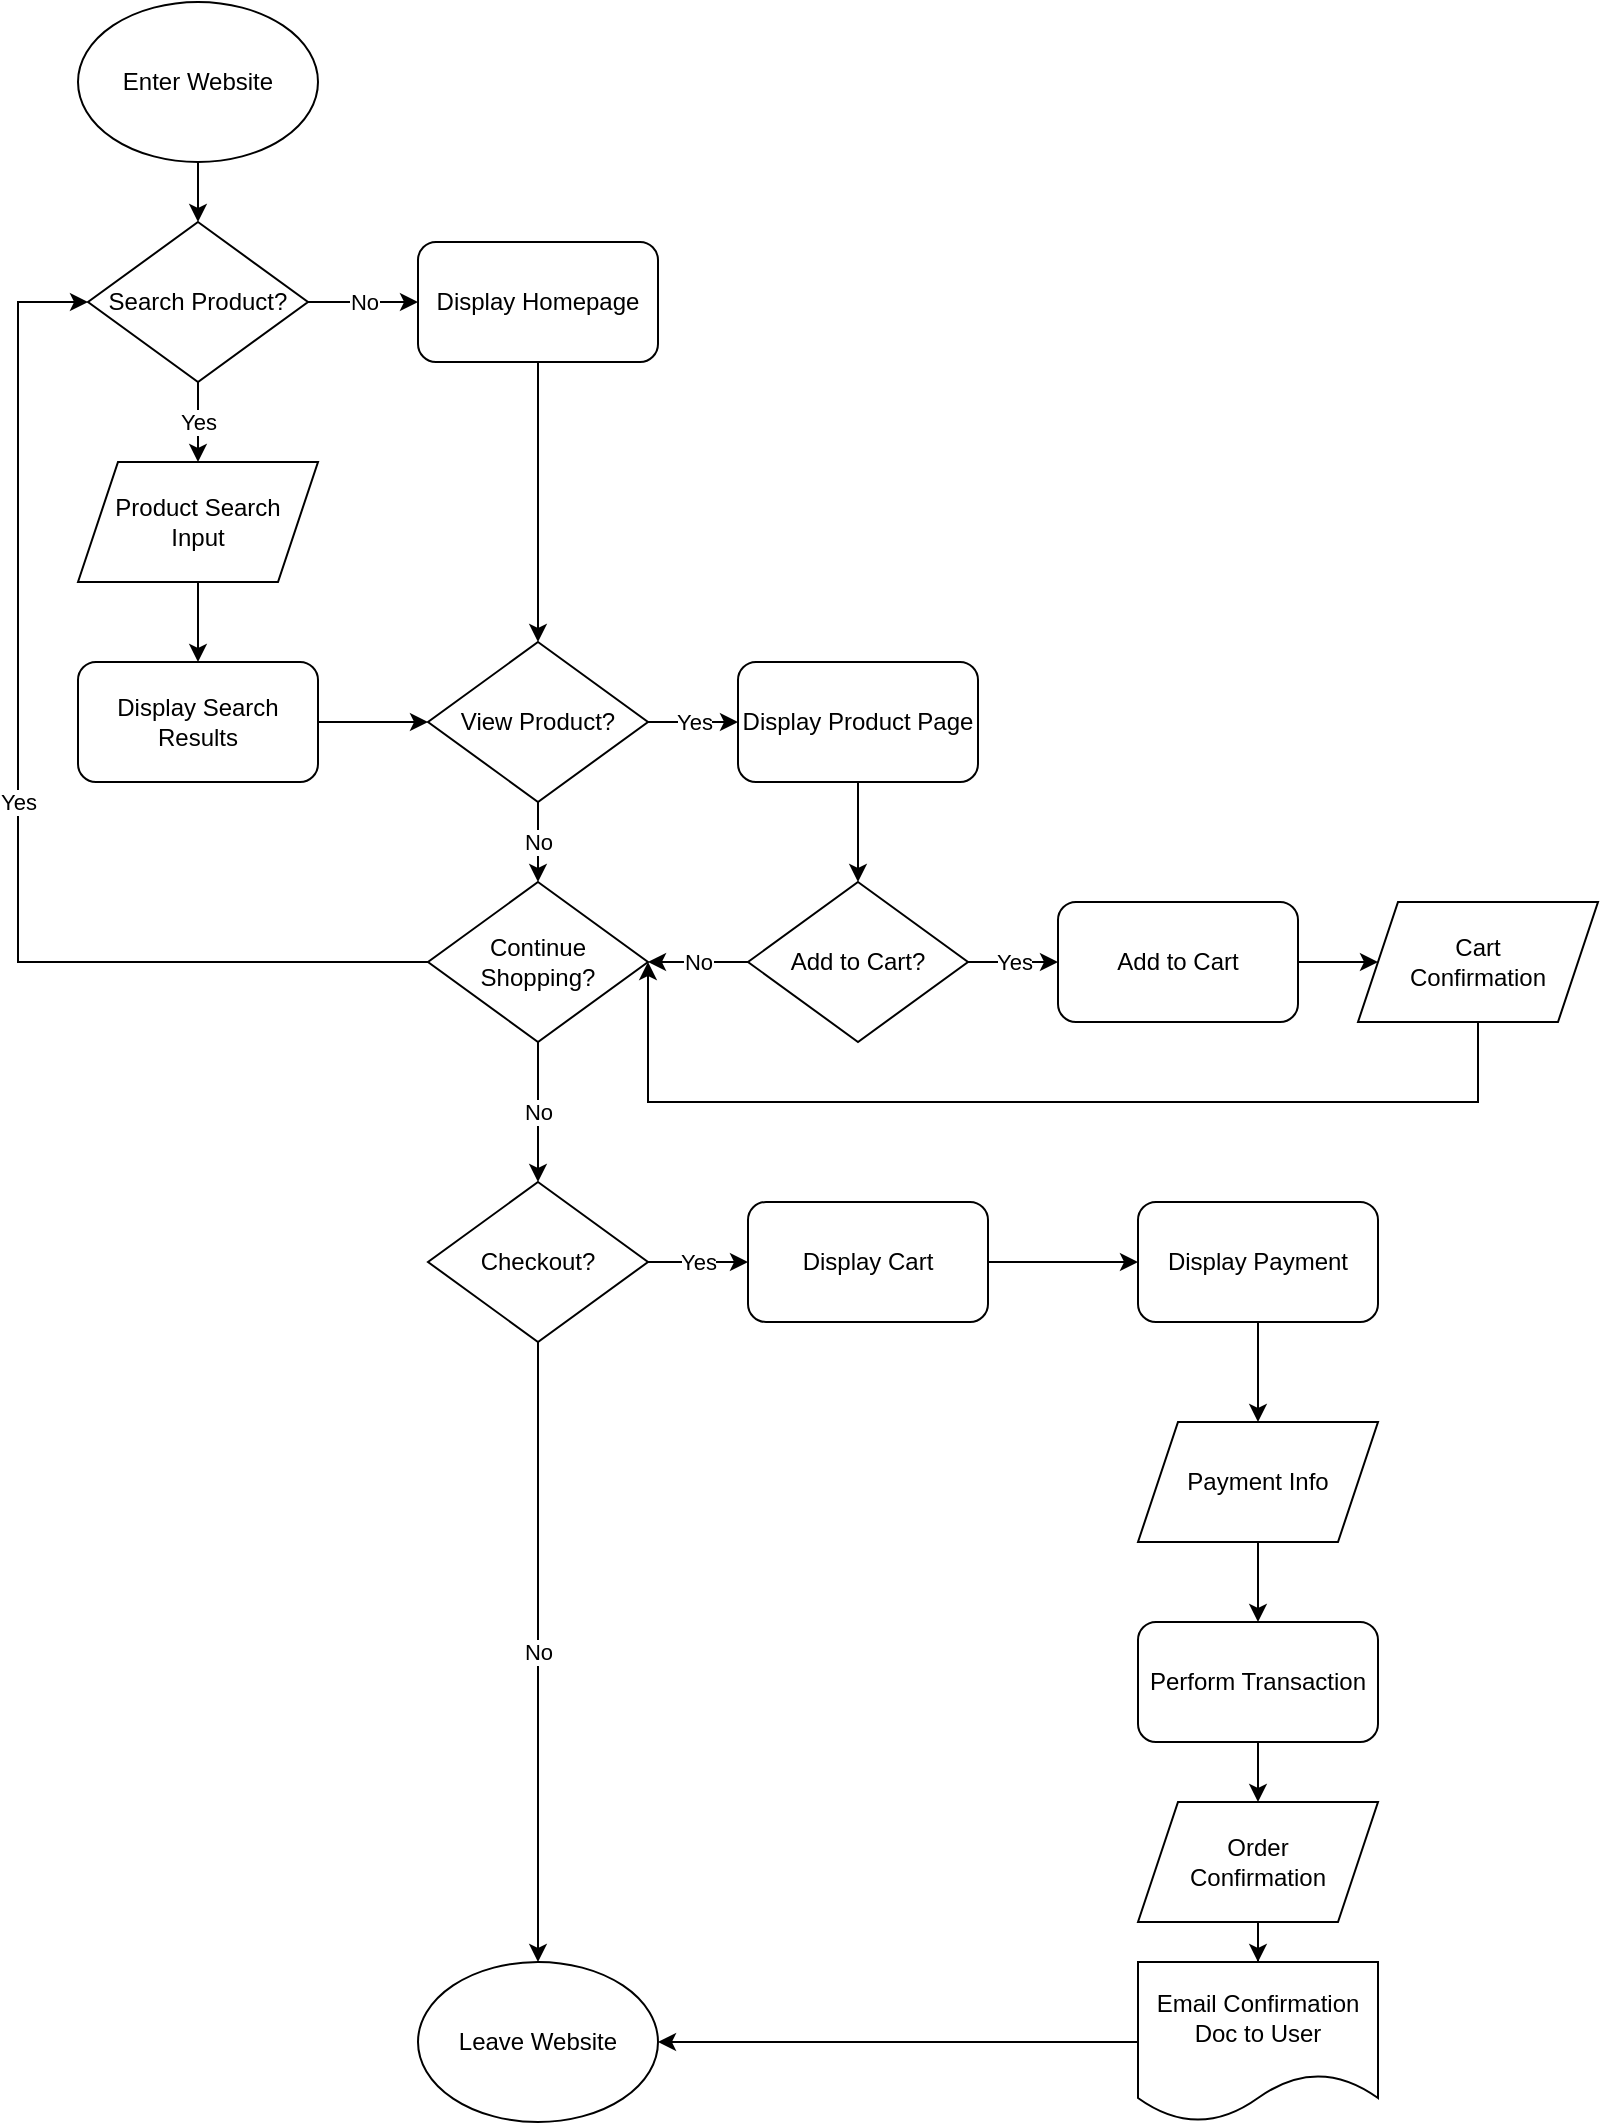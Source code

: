 <mxfile version="13.10.0" type="embed">
    <diagram id="1awWwaZKp6z3oqqgJI5M" name="Page-1">
        <mxGraphModel dx="955" dy="574" grid="1" gridSize="10" guides="1" tooltips="1" connect="1" arrows="1" fold="1" page="1" pageScale="1" pageWidth="850" pageHeight="1100" math="0" shadow="0">
            <root>
                <mxCell id="0"/>
                <mxCell id="1" parent="0"/>
                <mxCell id="11" value="" style="edgeStyle=orthogonalEdgeStyle;rounded=0;orthogonalLoop=1;jettySize=auto;html=1;" edge="1" parent="1" source="2" target="5">
                    <mxGeometry relative="1" as="geometry"/>
                </mxCell>
                <mxCell id="2" value="Enter Website&lt;br&gt;" style="ellipse;whiteSpace=wrap;html=1;" vertex="1" parent="1">
                    <mxGeometry x="70" y="30" width="120" height="80" as="geometry"/>
                </mxCell>
                <mxCell id="12" value="Yes&lt;br&gt;" style="edgeStyle=orthogonalEdgeStyle;rounded=0;orthogonalLoop=1;jettySize=auto;html=1;" edge="1" parent="1" source="5" target="6">
                    <mxGeometry relative="1" as="geometry"/>
                </mxCell>
                <mxCell id="15" value="No" style="edgeStyle=orthogonalEdgeStyle;rounded=0;orthogonalLoop=1;jettySize=auto;html=1;" edge="1" parent="1" source="5" target="14">
                    <mxGeometry relative="1" as="geometry"/>
                </mxCell>
                <mxCell id="5" value="Search Product?&lt;br&gt;" style="rhombus;whiteSpace=wrap;html=1;" vertex="1" parent="1">
                    <mxGeometry x="75" y="140" width="110" height="80" as="geometry"/>
                </mxCell>
                <mxCell id="13" value="" style="edgeStyle=orthogonalEdgeStyle;rounded=0;orthogonalLoop=1;jettySize=auto;html=1;" edge="1" parent="1" source="6" target="7">
                    <mxGeometry relative="1" as="geometry"/>
                </mxCell>
                <mxCell id="6" value="Product Search&lt;br&gt;Input" style="shape=parallelogram;perimeter=parallelogramPerimeter;whiteSpace=wrap;html=1;fixedSize=1;" vertex="1" parent="1">
                    <mxGeometry x="70" y="260" width="120" height="60" as="geometry"/>
                </mxCell>
                <mxCell id="19" value="" style="edgeStyle=orthogonalEdgeStyle;rounded=0;orthogonalLoop=1;jettySize=auto;html=1;" edge="1" parent="1" source="7" target="16">
                    <mxGeometry relative="1" as="geometry"/>
                </mxCell>
                <mxCell id="7" value="Display Search Results" style="rounded=1;whiteSpace=wrap;html=1;" vertex="1" parent="1">
                    <mxGeometry x="70" y="360" width="120" height="60" as="geometry"/>
                </mxCell>
                <mxCell id="18" style="edgeStyle=orthogonalEdgeStyle;rounded=0;orthogonalLoop=1;jettySize=auto;html=1;" edge="1" parent="1" source="14" target="16">
                    <mxGeometry relative="1" as="geometry"/>
                </mxCell>
                <mxCell id="14" value="Display Homepage" style="rounded=1;whiteSpace=wrap;html=1;labelBackgroundColor=none;" vertex="1" parent="1">
                    <mxGeometry x="240" y="150" width="120" height="60" as="geometry"/>
                </mxCell>
                <mxCell id="24" value="No" style="edgeStyle=orthogonalEdgeStyle;rounded=0;orthogonalLoop=1;jettySize=auto;html=1;" edge="1" parent="1" source="16" target="23">
                    <mxGeometry relative="1" as="geometry"/>
                </mxCell>
                <mxCell id="27" value="Yes" style="edgeStyle=orthogonalEdgeStyle;rounded=0;orthogonalLoop=1;jettySize=auto;html=1;" edge="1" parent="1" source="16" target="26">
                    <mxGeometry relative="1" as="geometry"/>
                </mxCell>
                <mxCell id="16" value="View Product?" style="rhombus;whiteSpace=wrap;html=1;" vertex="1" parent="1">
                    <mxGeometry x="245" y="350" width="110" height="80" as="geometry"/>
                </mxCell>
                <mxCell id="25" value="Yes&lt;br&gt;" style="edgeStyle=orthogonalEdgeStyle;rounded=0;orthogonalLoop=1;jettySize=auto;html=1;entryX=0;entryY=0.5;entryDx=0;entryDy=0;" edge="1" parent="1" source="23" target="5">
                    <mxGeometry relative="1" as="geometry">
                        <mxPoint x="40" y="510" as="targetPoint"/>
                        <Array as="points">
                            <mxPoint x="40" y="510"/>
                            <mxPoint x="40" y="180"/>
                        </Array>
                    </mxGeometry>
                </mxCell>
                <mxCell id="39" value="No" style="edgeStyle=orthogonalEdgeStyle;rounded=0;orthogonalLoop=1;jettySize=auto;html=1;" edge="1" parent="1" source="23" target="38">
                    <mxGeometry relative="1" as="geometry"/>
                </mxCell>
                <mxCell id="23" value="Continue Shopping?" style="rhombus;whiteSpace=wrap;html=1;" vertex="1" parent="1">
                    <mxGeometry x="245" y="470" width="110" height="80" as="geometry"/>
                </mxCell>
                <mxCell id="35" value="" style="edgeStyle=orthogonalEdgeStyle;rounded=0;orthogonalLoop=1;jettySize=auto;html=1;" edge="1" parent="1" source="26" target="28">
                    <mxGeometry relative="1" as="geometry"/>
                </mxCell>
                <mxCell id="26" value="Display Product Page" style="rounded=1;whiteSpace=wrap;html=1;labelBackgroundColor=none;" vertex="1" parent="1">
                    <mxGeometry x="400" y="360" width="120" height="60" as="geometry"/>
                </mxCell>
                <mxCell id="30" value="No" style="edgeStyle=orthogonalEdgeStyle;rounded=0;orthogonalLoop=1;jettySize=auto;html=1;" edge="1" parent="1" source="28" target="23">
                    <mxGeometry relative="1" as="geometry"/>
                </mxCell>
                <mxCell id="33" value="Yes" style="edgeStyle=orthogonalEdgeStyle;rounded=0;orthogonalLoop=1;jettySize=auto;html=1;" edge="1" parent="1" source="28" target="31">
                    <mxGeometry relative="1" as="geometry"/>
                </mxCell>
                <mxCell id="28" value="Add to Cart?" style="rhombus;whiteSpace=wrap;html=1;" vertex="1" parent="1">
                    <mxGeometry x="405" y="470" width="110" height="80" as="geometry"/>
                </mxCell>
                <mxCell id="34" value="" style="edgeStyle=orthogonalEdgeStyle;rounded=0;orthogonalLoop=1;jettySize=auto;html=1;" edge="1" parent="1" source="31" target="32">
                    <mxGeometry relative="1" as="geometry"/>
                </mxCell>
                <mxCell id="31" value="Add to Cart" style="rounded=1;whiteSpace=wrap;html=1;labelBackgroundColor=none;" vertex="1" parent="1">
                    <mxGeometry x="560" y="480" width="120" height="60" as="geometry"/>
                </mxCell>
                <mxCell id="37" style="edgeStyle=orthogonalEdgeStyle;rounded=0;orthogonalLoop=1;jettySize=auto;html=1;entryX=1;entryY=0.5;entryDx=0;entryDy=0;" edge="1" parent="1" source="32" target="23">
                    <mxGeometry relative="1" as="geometry">
                        <mxPoint x="770" y="580" as="targetPoint"/>
                        <Array as="points">
                            <mxPoint x="770" y="580"/>
                            <mxPoint x="355" y="580"/>
                        </Array>
                    </mxGeometry>
                </mxCell>
                <mxCell id="32" value="Cart&lt;br&gt;Confirmation" style="shape=parallelogram;perimeter=parallelogramPerimeter;whiteSpace=wrap;html=1;fixedSize=1;" vertex="1" parent="1">
                    <mxGeometry x="710" y="480" width="120" height="60" as="geometry"/>
                </mxCell>
                <mxCell id="45" value="Yes" style="edgeStyle=orthogonalEdgeStyle;rounded=0;orthogonalLoop=1;jettySize=auto;html=1;" edge="1" parent="1" source="38" target="42">
                    <mxGeometry relative="1" as="geometry"/>
                </mxCell>
                <mxCell id="53" value="No" style="edgeStyle=orthogonalEdgeStyle;rounded=0;orthogonalLoop=1;jettySize=auto;html=1;" edge="1" parent="1" source="38" target="41">
                    <mxGeometry relative="1" as="geometry"/>
                </mxCell>
                <mxCell id="38" value="Checkout?" style="rhombus;whiteSpace=wrap;html=1;" vertex="1" parent="1">
                    <mxGeometry x="245" y="620" width="110" height="80" as="geometry"/>
                </mxCell>
                <mxCell id="41" value="Leave Website" style="ellipse;whiteSpace=wrap;html=1;" vertex="1" parent="1">
                    <mxGeometry x="240" y="1010" width="120" height="80" as="geometry"/>
                </mxCell>
                <mxCell id="46" value="" style="edgeStyle=orthogonalEdgeStyle;rounded=0;orthogonalLoop=1;jettySize=auto;html=1;" edge="1" parent="1" source="42" target="43">
                    <mxGeometry relative="1" as="geometry"/>
                </mxCell>
                <mxCell id="42" value="Display Cart" style="rounded=1;whiteSpace=wrap;html=1;labelBackgroundColor=none;" vertex="1" parent="1">
                    <mxGeometry x="405" y="630" width="120" height="60" as="geometry"/>
                </mxCell>
                <mxCell id="47" value="" style="edgeStyle=orthogonalEdgeStyle;rounded=0;orthogonalLoop=1;jettySize=auto;html=1;" edge="1" parent="1" source="43" target="44">
                    <mxGeometry relative="1" as="geometry"/>
                </mxCell>
                <mxCell id="43" value="Display Payment" style="rounded=1;whiteSpace=wrap;html=1;labelBackgroundColor=none;" vertex="1" parent="1">
                    <mxGeometry x="600" y="630" width="120" height="60" as="geometry"/>
                </mxCell>
                <mxCell id="49" value="" style="edgeStyle=orthogonalEdgeStyle;rounded=0;orthogonalLoop=1;jettySize=auto;html=1;" edge="1" parent="1" source="44" target="48">
                    <mxGeometry relative="1" as="geometry"/>
                </mxCell>
                <mxCell id="44" value="Payment Info" style="shape=parallelogram;perimeter=parallelogramPerimeter;whiteSpace=wrap;html=1;fixedSize=1;" vertex="1" parent="1">
                    <mxGeometry x="600" y="740" width="120" height="60" as="geometry"/>
                </mxCell>
                <mxCell id="51" value="" style="edgeStyle=orthogonalEdgeStyle;rounded=0;orthogonalLoop=1;jettySize=auto;html=1;" edge="1" parent="1" source="48" target="50">
                    <mxGeometry relative="1" as="geometry"/>
                </mxCell>
                <mxCell id="48" value="Perform Transaction" style="rounded=1;whiteSpace=wrap;html=1;labelBackgroundColor=none;" vertex="1" parent="1">
                    <mxGeometry x="600" y="840" width="120" height="60" as="geometry"/>
                </mxCell>
                <mxCell id="55" value="" style="edgeStyle=orthogonalEdgeStyle;rounded=0;orthogonalLoop=1;jettySize=auto;html=1;" edge="1" parent="1" source="50" target="52">
                    <mxGeometry relative="1" as="geometry"/>
                </mxCell>
                <mxCell id="50" value="Order&lt;br&gt;Confirmation" style="shape=parallelogram;perimeter=parallelogramPerimeter;whiteSpace=wrap;html=1;fixedSize=1;" vertex="1" parent="1">
                    <mxGeometry x="600" y="930" width="120" height="60" as="geometry"/>
                </mxCell>
                <mxCell id="54" style="edgeStyle=orthogonalEdgeStyle;rounded=0;orthogonalLoop=1;jettySize=auto;html=1;entryX=1;entryY=0.5;entryDx=0;entryDy=0;" edge="1" parent="1" source="52" target="41">
                    <mxGeometry relative="1" as="geometry"/>
                </mxCell>
                <mxCell id="52" value="Email Confirmation&lt;br&gt;Doc to User" style="shape=document;whiteSpace=wrap;html=1;boundedLbl=1;labelBackgroundColor=none;" vertex="1" parent="1">
                    <mxGeometry x="600" y="1010" width="120" height="80" as="geometry"/>
                </mxCell>
            </root>
        </mxGraphModel>
    </diagram>
</mxfile>